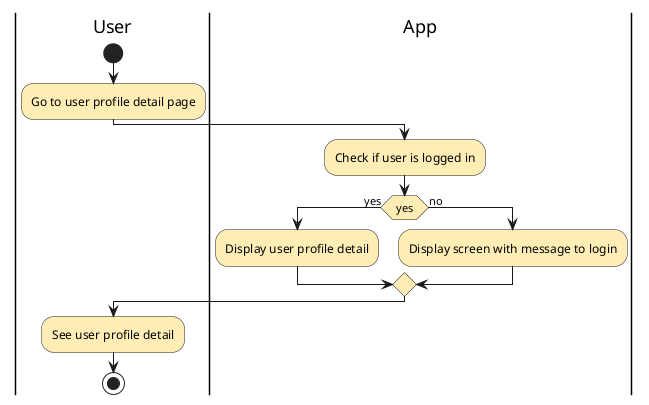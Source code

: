 @startuml User Profile Detail
skinparam ActivityBackgroundColor FFEDB6

' step by step flow to show the user profile detail
|User|
start
:Go to user profile detail page;

|App|
:Check if user is logged in;
if (yes) then (yes)
  :Display user profile detail;
else (no)
  :Display screen with message to login;
endif

|User|
:See user profile detail;

stop
@enduml